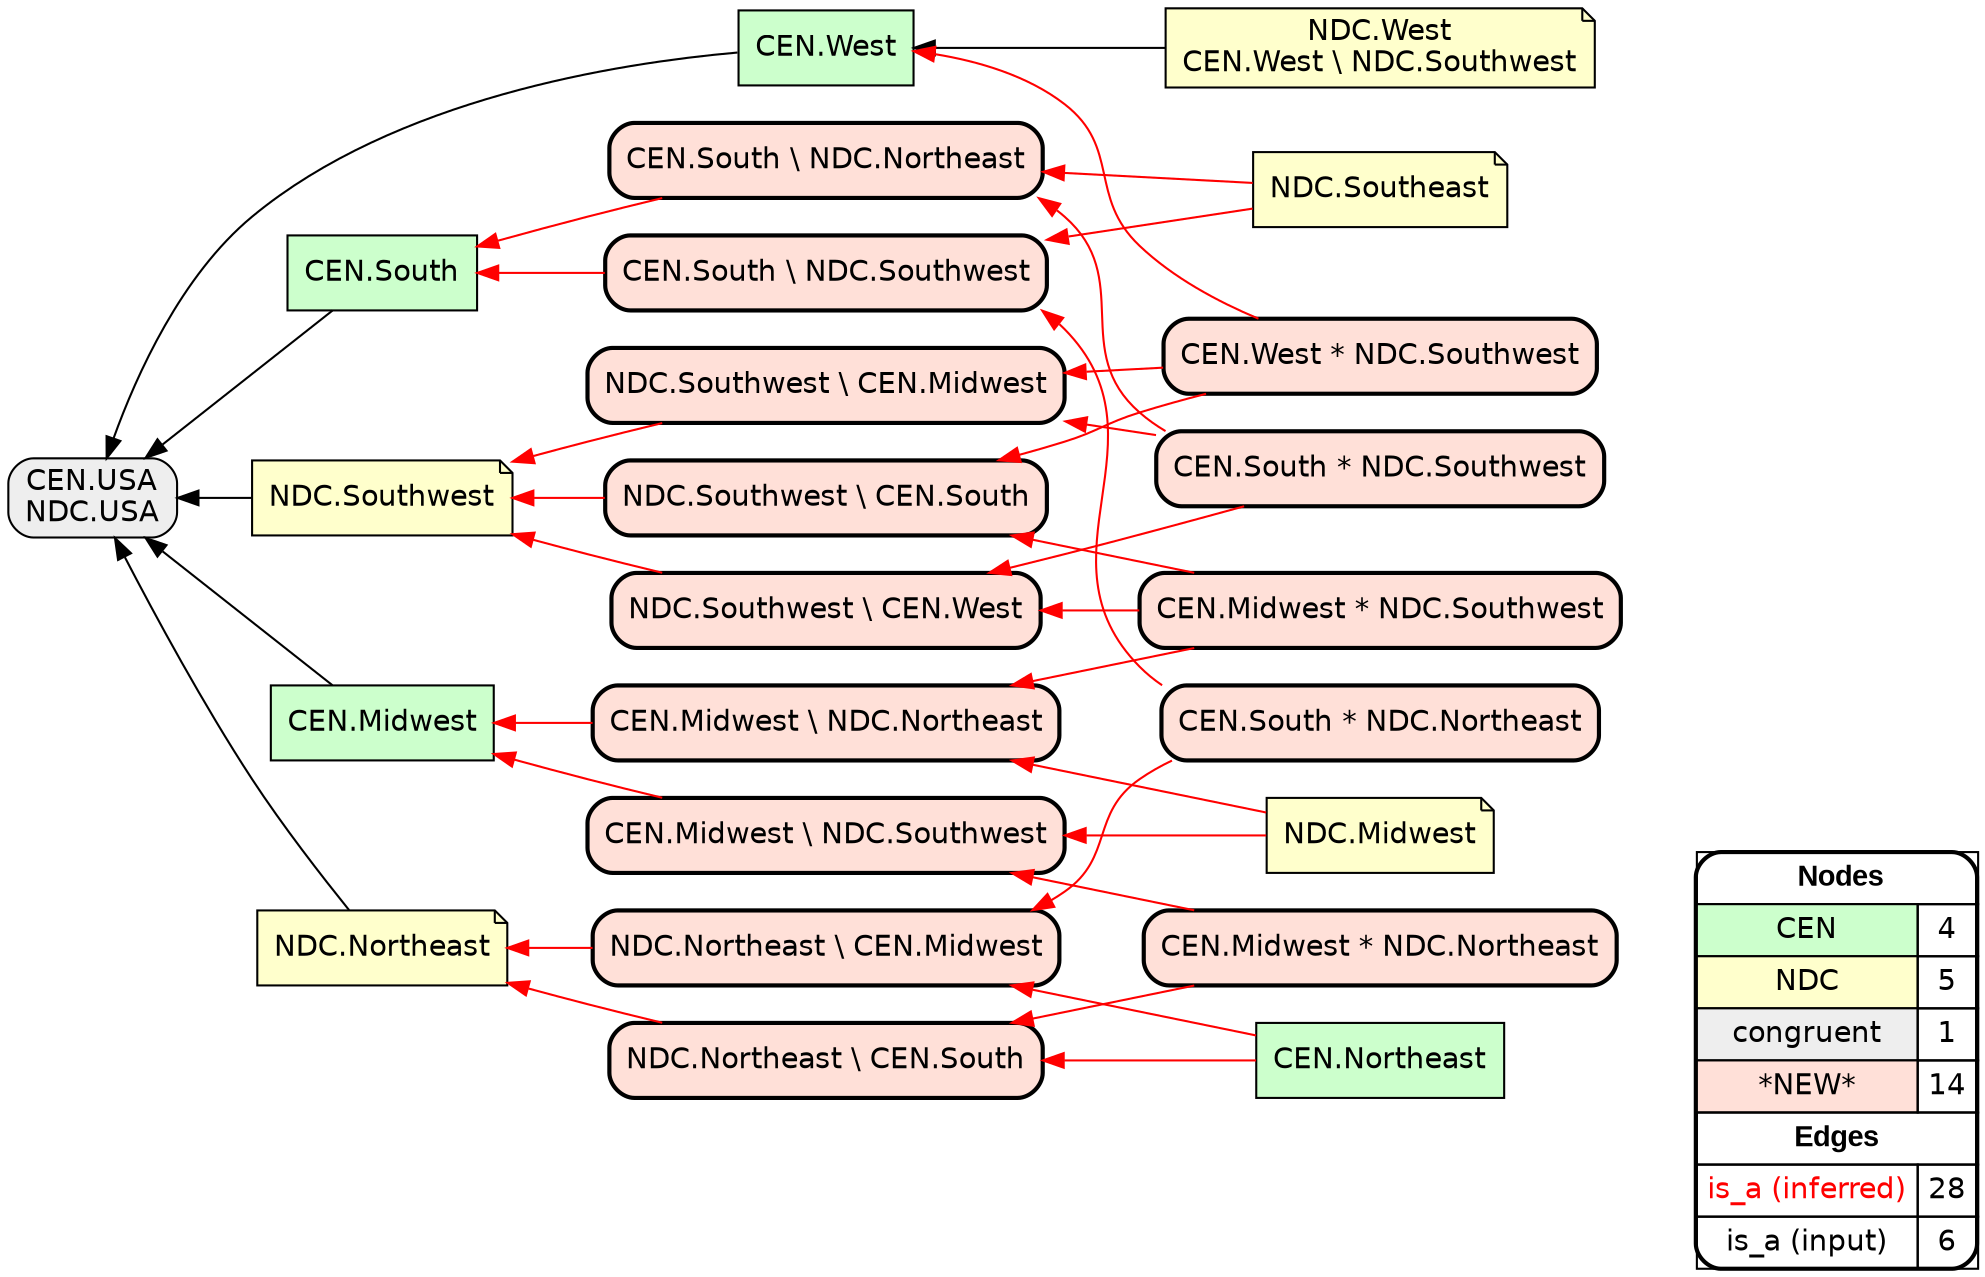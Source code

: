 digraph{
rankdir=RL
node[shape=box style=filled fillcolor="#CCFFCC" fontname="helvetica"] 
"CEN.West"
"CEN.Northeast"
"CEN.South"
"CEN.Midwest"
node[shape=note style=filled fillcolor="#FFFFCC" fontname="helvetica"] 
"NDC.West\nCEN.West \\ NDC.Southwest"
"NDC.Midwest"
"NDC.Southwest"
"NDC.Southeast"
"NDC.Northeast"
node[shape=box style="filled,rounded" fillcolor="#EEEEEE" fontname="helvetica"] 
"CEN.USA\nNDC.USA"
node[shape=box style="filled,rounded,bold" fillcolor="#FFE0D8" fontname="helvetica"] 
"CEN.Midwest * NDC.Southwest"
"CEN.South \\ NDC.Southwest"
"NDC.Southwest \\ CEN.Midwest"
"CEN.Midwest * NDC.Northeast"
"CEN.Midwest \\ NDC.Northeast"
"CEN.South \\ NDC.Northeast"
"CEN.West * NDC.Southwest"
"NDC.Southwest \\ CEN.South"
"NDC.Southwest \\ CEN.West"
"CEN.Midwest \\ NDC.Southwest"
"CEN.South * NDC.Northeast"
"NDC.Northeast \\ CEN.Midwest"
"CEN.South * NDC.Southwest"
"NDC.Northeast \\ CEN.South"
edge[arrowhead=normal style=dotted color="#000000" constraint=true penwidth=1]
edge[arrowhead=normal style=solid color="#FF0000" constraint=true penwidth=1]
"NDC.Midwest" -> "CEN.Midwest \\ NDC.Northeast"
"CEN.South * NDC.Southwest" -> "CEN.South \\ NDC.Northeast"
"CEN.Midwest * NDC.Northeast" -> "CEN.Midwest \\ NDC.Southwest"
"CEN.Midwest \\ NDC.Northeast" -> "CEN.Midwest"
"NDC.Midwest" -> "CEN.Midwest \\ NDC.Southwest"
"CEN.South \\ NDC.Northeast" -> "CEN.South"
"CEN.South * NDC.Southwest" -> "NDC.Southwest \\ CEN.West"
"NDC.Southeast" -> "CEN.South \\ NDC.Southwest"
"CEN.Midwest * NDC.Northeast" -> "NDC.Northeast \\ CEN.South"
"CEN.Midwest \\ NDC.Southwest" -> "CEN.Midwest"
"CEN.Northeast" -> "NDC.Northeast \\ CEN.Midwest"
"CEN.Midwest * NDC.Southwest" -> "NDC.Southwest \\ CEN.South"
"CEN.West * NDC.Southwest" -> "NDC.Southwest \\ CEN.South"
"NDC.Southwest \\ CEN.West" -> "NDC.Southwest"
"CEN.Midwest * NDC.Southwest" -> "CEN.Midwest \\ NDC.Northeast"
"CEN.South \\ NDC.Southwest" -> "CEN.South"
"CEN.West * NDC.Southwest" -> "NDC.Southwest \\ CEN.Midwest"
"NDC.Northeast \\ CEN.South" -> "NDC.Northeast"
"NDC.Southwest \\ CEN.South" -> "NDC.Southwest"
"CEN.Northeast" -> "NDC.Northeast \\ CEN.South"
"CEN.Midwest * NDC.Southwest" -> "NDC.Southwest \\ CEN.West"
"NDC.Southwest \\ CEN.Midwest" -> "NDC.Southwest"
"CEN.South * NDC.Northeast" -> "NDC.Northeast \\ CEN.Midwest"
"CEN.South * NDC.Northeast" -> "CEN.South \\ NDC.Southwest"
"CEN.West * NDC.Southwest" -> "CEN.West"
"NDC.Southeast" -> "CEN.South \\ NDC.Northeast"
"CEN.South * NDC.Southwest" -> "NDC.Southwest \\ CEN.Midwest"
"NDC.Northeast \\ CEN.Midwest" -> "NDC.Northeast"
edge[arrowhead=normal style=solid color="#000000" constraint=true penwidth=1]
"CEN.Midwest" -> "CEN.USA\nNDC.USA"
"NDC.Northeast" -> "CEN.USA\nNDC.USA"
"NDC.Southwest" -> "CEN.USA\nNDC.USA"
"CEN.West" -> "CEN.USA\nNDC.USA"
"CEN.South" -> "CEN.USA\nNDC.USA"
"NDC.West\nCEN.West \\ NDC.Southwest" -> "CEN.West"
node[shape=box] 
{rank=source Legend [fillcolor= white margin=0 label=< 
 <TABLE BORDER="0" CELLBORDER="1" CELLSPACING="0" CELLPADDING="4"> 
<TR> <TD COLSPAN="2"><font face="Arial Black"> Nodes</font></TD> </TR> 
<TR> 
 <TD bgcolor="#CCFFCC" fontname="helvetica">CEN</TD> 
 <TD>4</TD> 
 </TR> 
<TR> 
 <TD bgcolor="#FFFFCC" fontname="helvetica">NDC</TD> 
 <TD>5</TD> 
 </TR> 
<TR> 
 <TD bgcolor="#EEEEEE" fontname="helvetica">congruent</TD> 
 <TD>1</TD> 
 </TR> 
<TR> 
 <TD bgcolor="#FFE0D8" fontname="helvetica">*NEW*</TD> 
 <TD>14</TD> 
 </TR> 
<TR> <TD COLSPAN="2"><font face = "Arial Black"> Edges </font></TD> </TR> 
<TR> 
 <TD><font color ="#FF0000">is_a (inferred)</font></TD><TD>28</TD>
</TR>
<TR> 
 <TD><font color ="#000000">is_a (input)</font></TD><TD>6</TD>
</TR>
</TABLE> 
 >] } 
}